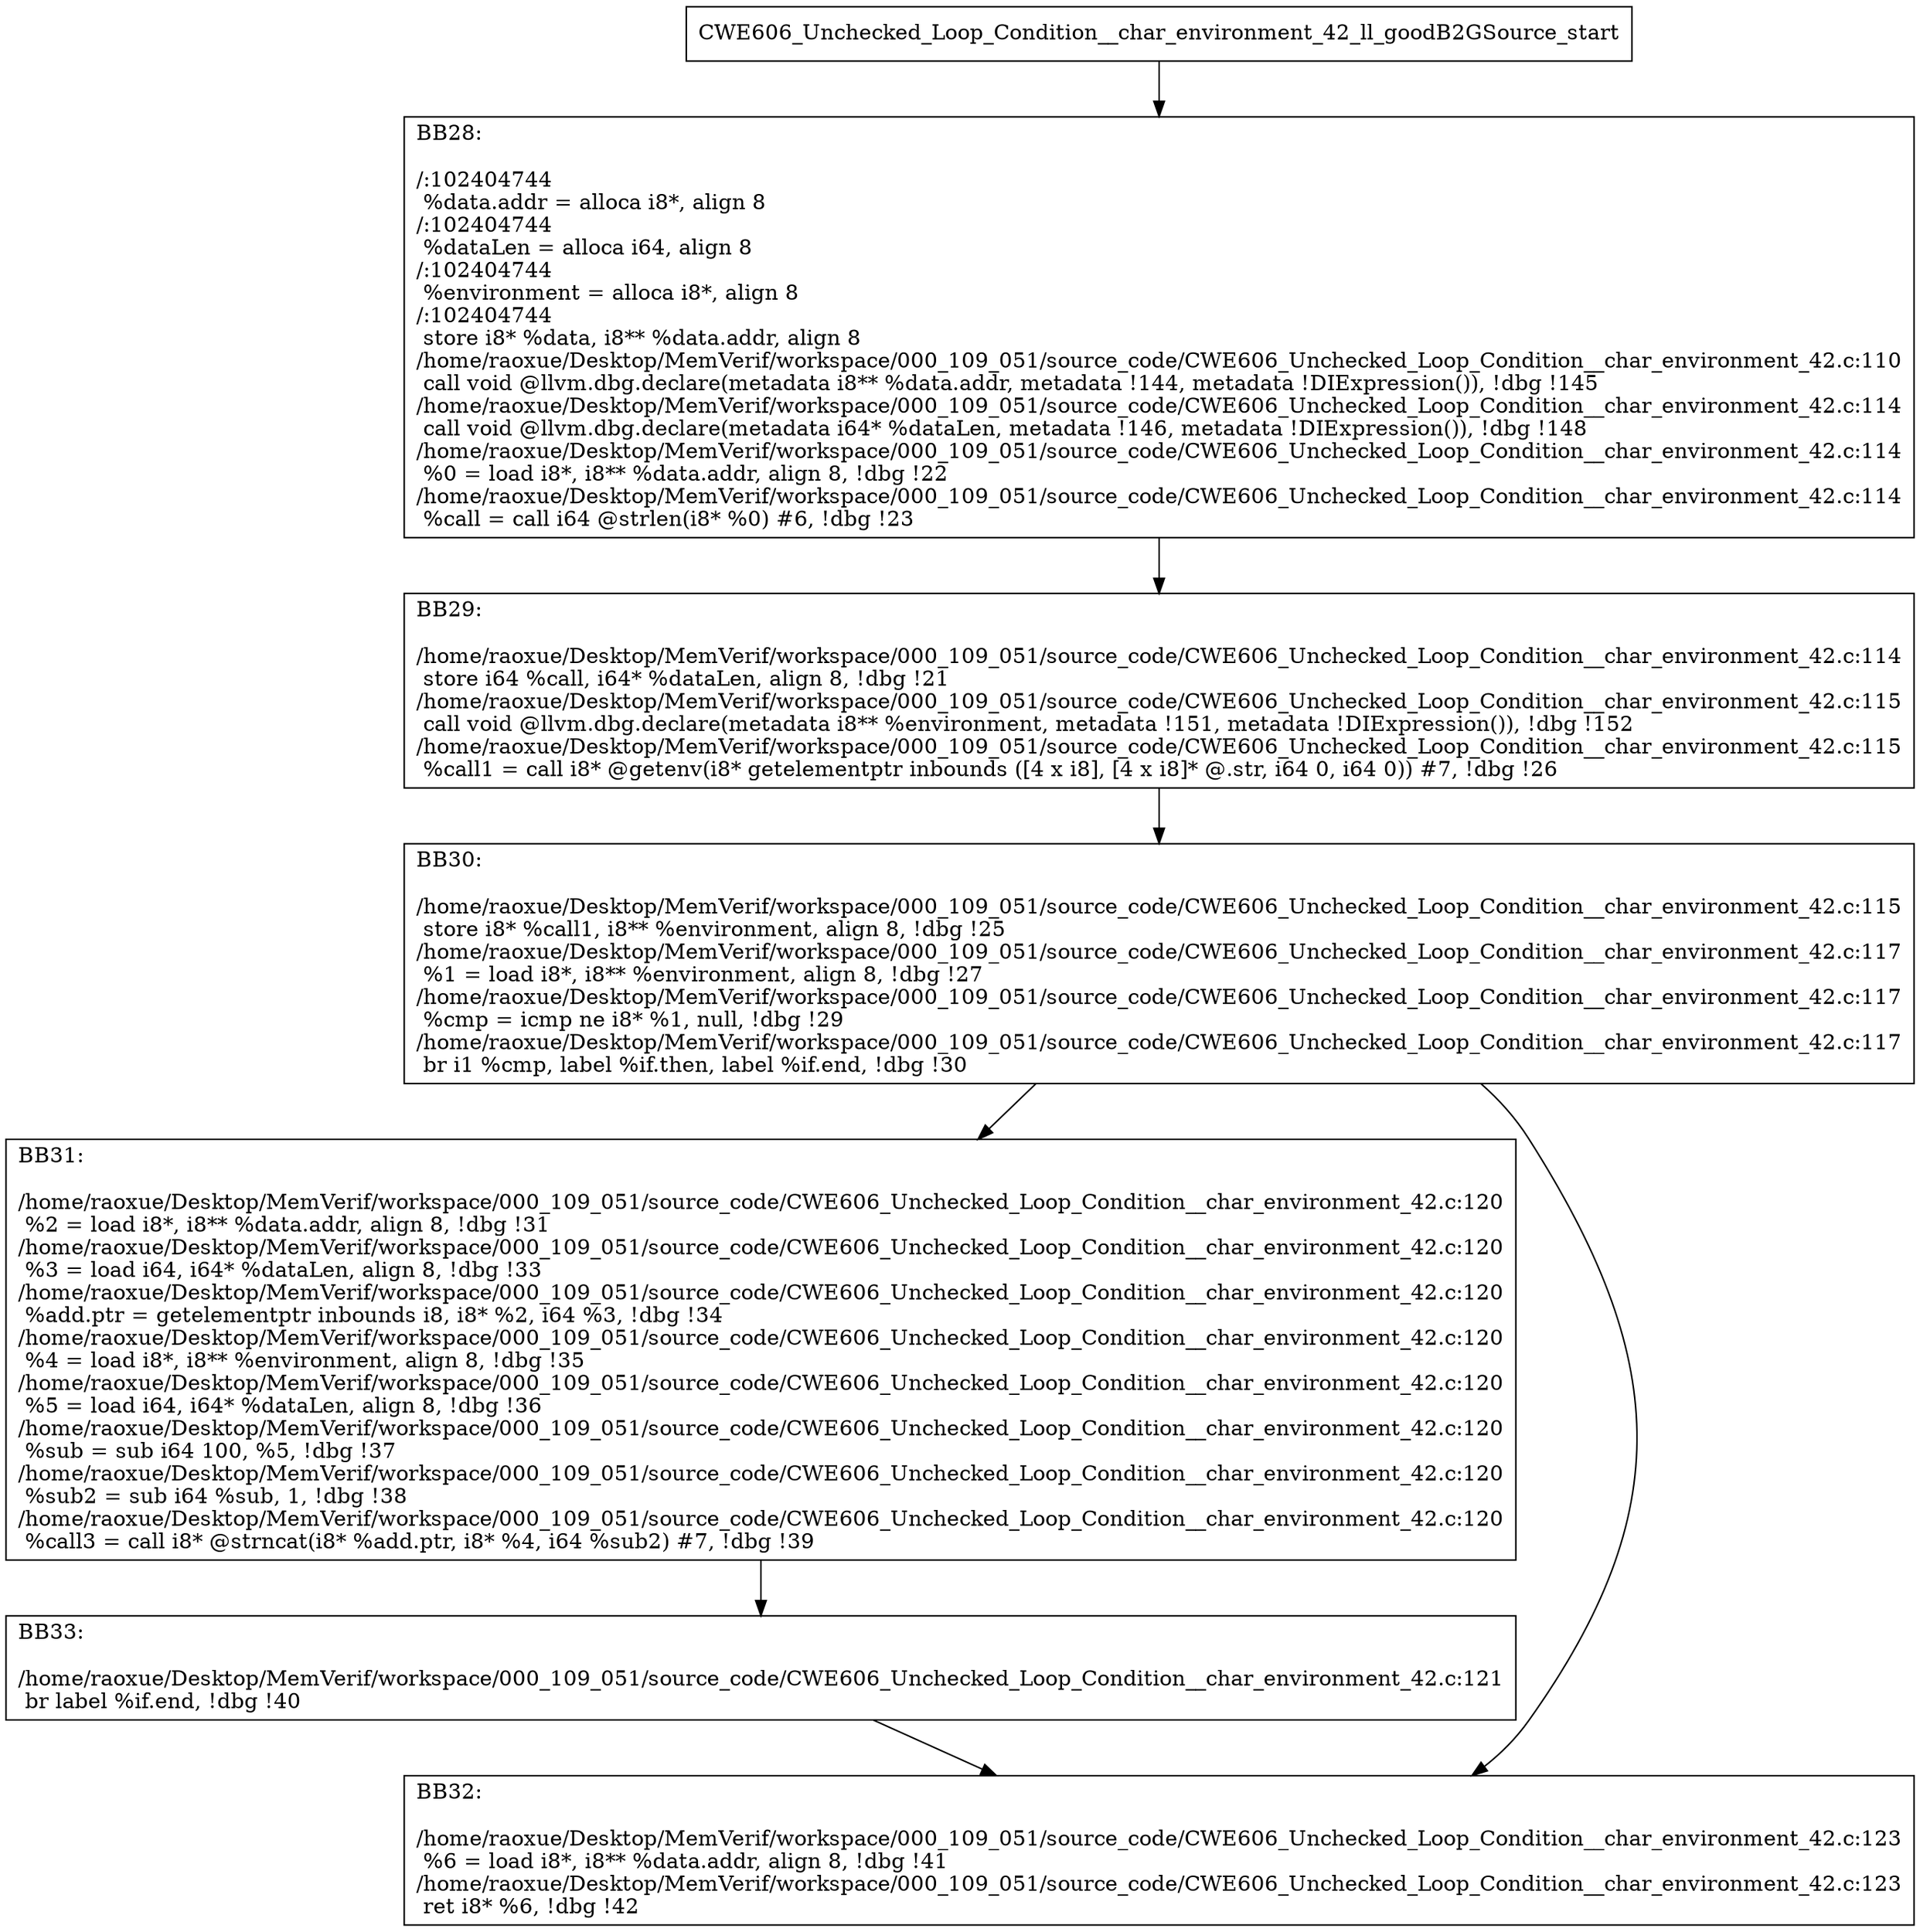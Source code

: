 digraph "CFG for'CWE606_Unchecked_Loop_Condition__char_environment_42_ll_goodB2GSource' function" {
	BBCWE606_Unchecked_Loop_Condition__char_environment_42_ll_goodB2GSource_start[shape=record,label="{CWE606_Unchecked_Loop_Condition__char_environment_42_ll_goodB2GSource_start}"];
	BBCWE606_Unchecked_Loop_Condition__char_environment_42_ll_goodB2GSource_start-> CWE606_Unchecked_Loop_Condition__char_environment_42_ll_goodB2GSourceBB28;
	CWE606_Unchecked_Loop_Condition__char_environment_42_ll_goodB2GSourceBB28 [shape=record, label="{BB28:\l\l/:102404744\l
  %data.addr = alloca i8*, align 8\l
/:102404744\l
  %dataLen = alloca i64, align 8\l
/:102404744\l
  %environment = alloca i8*, align 8\l
/:102404744\l
  store i8* %data, i8** %data.addr, align 8\l
/home/raoxue/Desktop/MemVerif/workspace/000_109_051/source_code/CWE606_Unchecked_Loop_Condition__char_environment_42.c:110\l
  call void @llvm.dbg.declare(metadata i8** %data.addr, metadata !144, metadata !DIExpression()), !dbg !145\l
/home/raoxue/Desktop/MemVerif/workspace/000_109_051/source_code/CWE606_Unchecked_Loop_Condition__char_environment_42.c:114\l
  call void @llvm.dbg.declare(metadata i64* %dataLen, metadata !146, metadata !DIExpression()), !dbg !148\l
/home/raoxue/Desktop/MemVerif/workspace/000_109_051/source_code/CWE606_Unchecked_Loop_Condition__char_environment_42.c:114\l
  %0 = load i8*, i8** %data.addr, align 8, !dbg !22\l
/home/raoxue/Desktop/MemVerif/workspace/000_109_051/source_code/CWE606_Unchecked_Loop_Condition__char_environment_42.c:114\l
  %call = call i64 @strlen(i8* %0) #6, !dbg !23\l
}"];
	CWE606_Unchecked_Loop_Condition__char_environment_42_ll_goodB2GSourceBB28-> CWE606_Unchecked_Loop_Condition__char_environment_42_ll_goodB2GSourceBB29;
	CWE606_Unchecked_Loop_Condition__char_environment_42_ll_goodB2GSourceBB29 [shape=record, label="{BB29:\l\l/home/raoxue/Desktop/MemVerif/workspace/000_109_051/source_code/CWE606_Unchecked_Loop_Condition__char_environment_42.c:114\l
  store i64 %call, i64* %dataLen, align 8, !dbg !21\l
/home/raoxue/Desktop/MemVerif/workspace/000_109_051/source_code/CWE606_Unchecked_Loop_Condition__char_environment_42.c:115\l
  call void @llvm.dbg.declare(metadata i8** %environment, metadata !151, metadata !DIExpression()), !dbg !152\l
/home/raoxue/Desktop/MemVerif/workspace/000_109_051/source_code/CWE606_Unchecked_Loop_Condition__char_environment_42.c:115\l
  %call1 = call i8* @getenv(i8* getelementptr inbounds ([4 x i8], [4 x i8]* @.str, i64 0, i64 0)) #7, !dbg !26\l
}"];
	CWE606_Unchecked_Loop_Condition__char_environment_42_ll_goodB2GSourceBB29-> CWE606_Unchecked_Loop_Condition__char_environment_42_ll_goodB2GSourceBB30;
	CWE606_Unchecked_Loop_Condition__char_environment_42_ll_goodB2GSourceBB30 [shape=record, label="{BB30:\l\l/home/raoxue/Desktop/MemVerif/workspace/000_109_051/source_code/CWE606_Unchecked_Loop_Condition__char_environment_42.c:115\l
  store i8* %call1, i8** %environment, align 8, !dbg !25\l
/home/raoxue/Desktop/MemVerif/workspace/000_109_051/source_code/CWE606_Unchecked_Loop_Condition__char_environment_42.c:117\l
  %1 = load i8*, i8** %environment, align 8, !dbg !27\l
/home/raoxue/Desktop/MemVerif/workspace/000_109_051/source_code/CWE606_Unchecked_Loop_Condition__char_environment_42.c:117\l
  %cmp = icmp ne i8* %1, null, !dbg !29\l
/home/raoxue/Desktop/MemVerif/workspace/000_109_051/source_code/CWE606_Unchecked_Loop_Condition__char_environment_42.c:117\l
  br i1 %cmp, label %if.then, label %if.end, !dbg !30\l
}"];
	CWE606_Unchecked_Loop_Condition__char_environment_42_ll_goodB2GSourceBB30-> CWE606_Unchecked_Loop_Condition__char_environment_42_ll_goodB2GSourceBB31;
	CWE606_Unchecked_Loop_Condition__char_environment_42_ll_goodB2GSourceBB30-> CWE606_Unchecked_Loop_Condition__char_environment_42_ll_goodB2GSourceBB32;
	CWE606_Unchecked_Loop_Condition__char_environment_42_ll_goodB2GSourceBB31 [shape=record, label="{BB31:\l\l/home/raoxue/Desktop/MemVerif/workspace/000_109_051/source_code/CWE606_Unchecked_Loop_Condition__char_environment_42.c:120\l
  %2 = load i8*, i8** %data.addr, align 8, !dbg !31\l
/home/raoxue/Desktop/MemVerif/workspace/000_109_051/source_code/CWE606_Unchecked_Loop_Condition__char_environment_42.c:120\l
  %3 = load i64, i64* %dataLen, align 8, !dbg !33\l
/home/raoxue/Desktop/MemVerif/workspace/000_109_051/source_code/CWE606_Unchecked_Loop_Condition__char_environment_42.c:120\l
  %add.ptr = getelementptr inbounds i8, i8* %2, i64 %3, !dbg !34\l
/home/raoxue/Desktop/MemVerif/workspace/000_109_051/source_code/CWE606_Unchecked_Loop_Condition__char_environment_42.c:120\l
  %4 = load i8*, i8** %environment, align 8, !dbg !35\l
/home/raoxue/Desktop/MemVerif/workspace/000_109_051/source_code/CWE606_Unchecked_Loop_Condition__char_environment_42.c:120\l
  %5 = load i64, i64* %dataLen, align 8, !dbg !36\l
/home/raoxue/Desktop/MemVerif/workspace/000_109_051/source_code/CWE606_Unchecked_Loop_Condition__char_environment_42.c:120\l
  %sub = sub i64 100, %5, !dbg !37\l
/home/raoxue/Desktop/MemVerif/workspace/000_109_051/source_code/CWE606_Unchecked_Loop_Condition__char_environment_42.c:120\l
  %sub2 = sub i64 %sub, 1, !dbg !38\l
/home/raoxue/Desktop/MemVerif/workspace/000_109_051/source_code/CWE606_Unchecked_Loop_Condition__char_environment_42.c:120\l
  %call3 = call i8* @strncat(i8* %add.ptr, i8* %4, i64 %sub2) #7, !dbg !39\l
}"];
	CWE606_Unchecked_Loop_Condition__char_environment_42_ll_goodB2GSourceBB31-> CWE606_Unchecked_Loop_Condition__char_environment_42_ll_goodB2GSourceBB33;
	CWE606_Unchecked_Loop_Condition__char_environment_42_ll_goodB2GSourceBB33 [shape=record, label="{BB33:\l\l/home/raoxue/Desktop/MemVerif/workspace/000_109_051/source_code/CWE606_Unchecked_Loop_Condition__char_environment_42.c:121\l
  br label %if.end, !dbg !40\l
}"];
	CWE606_Unchecked_Loop_Condition__char_environment_42_ll_goodB2GSourceBB33-> CWE606_Unchecked_Loop_Condition__char_environment_42_ll_goodB2GSourceBB32;
	CWE606_Unchecked_Loop_Condition__char_environment_42_ll_goodB2GSourceBB32 [shape=record, label="{BB32:\l\l/home/raoxue/Desktop/MemVerif/workspace/000_109_051/source_code/CWE606_Unchecked_Loop_Condition__char_environment_42.c:123\l
  %6 = load i8*, i8** %data.addr, align 8, !dbg !41\l
/home/raoxue/Desktop/MemVerif/workspace/000_109_051/source_code/CWE606_Unchecked_Loop_Condition__char_environment_42.c:123\l
  ret i8* %6, !dbg !42\l
}"];
}
